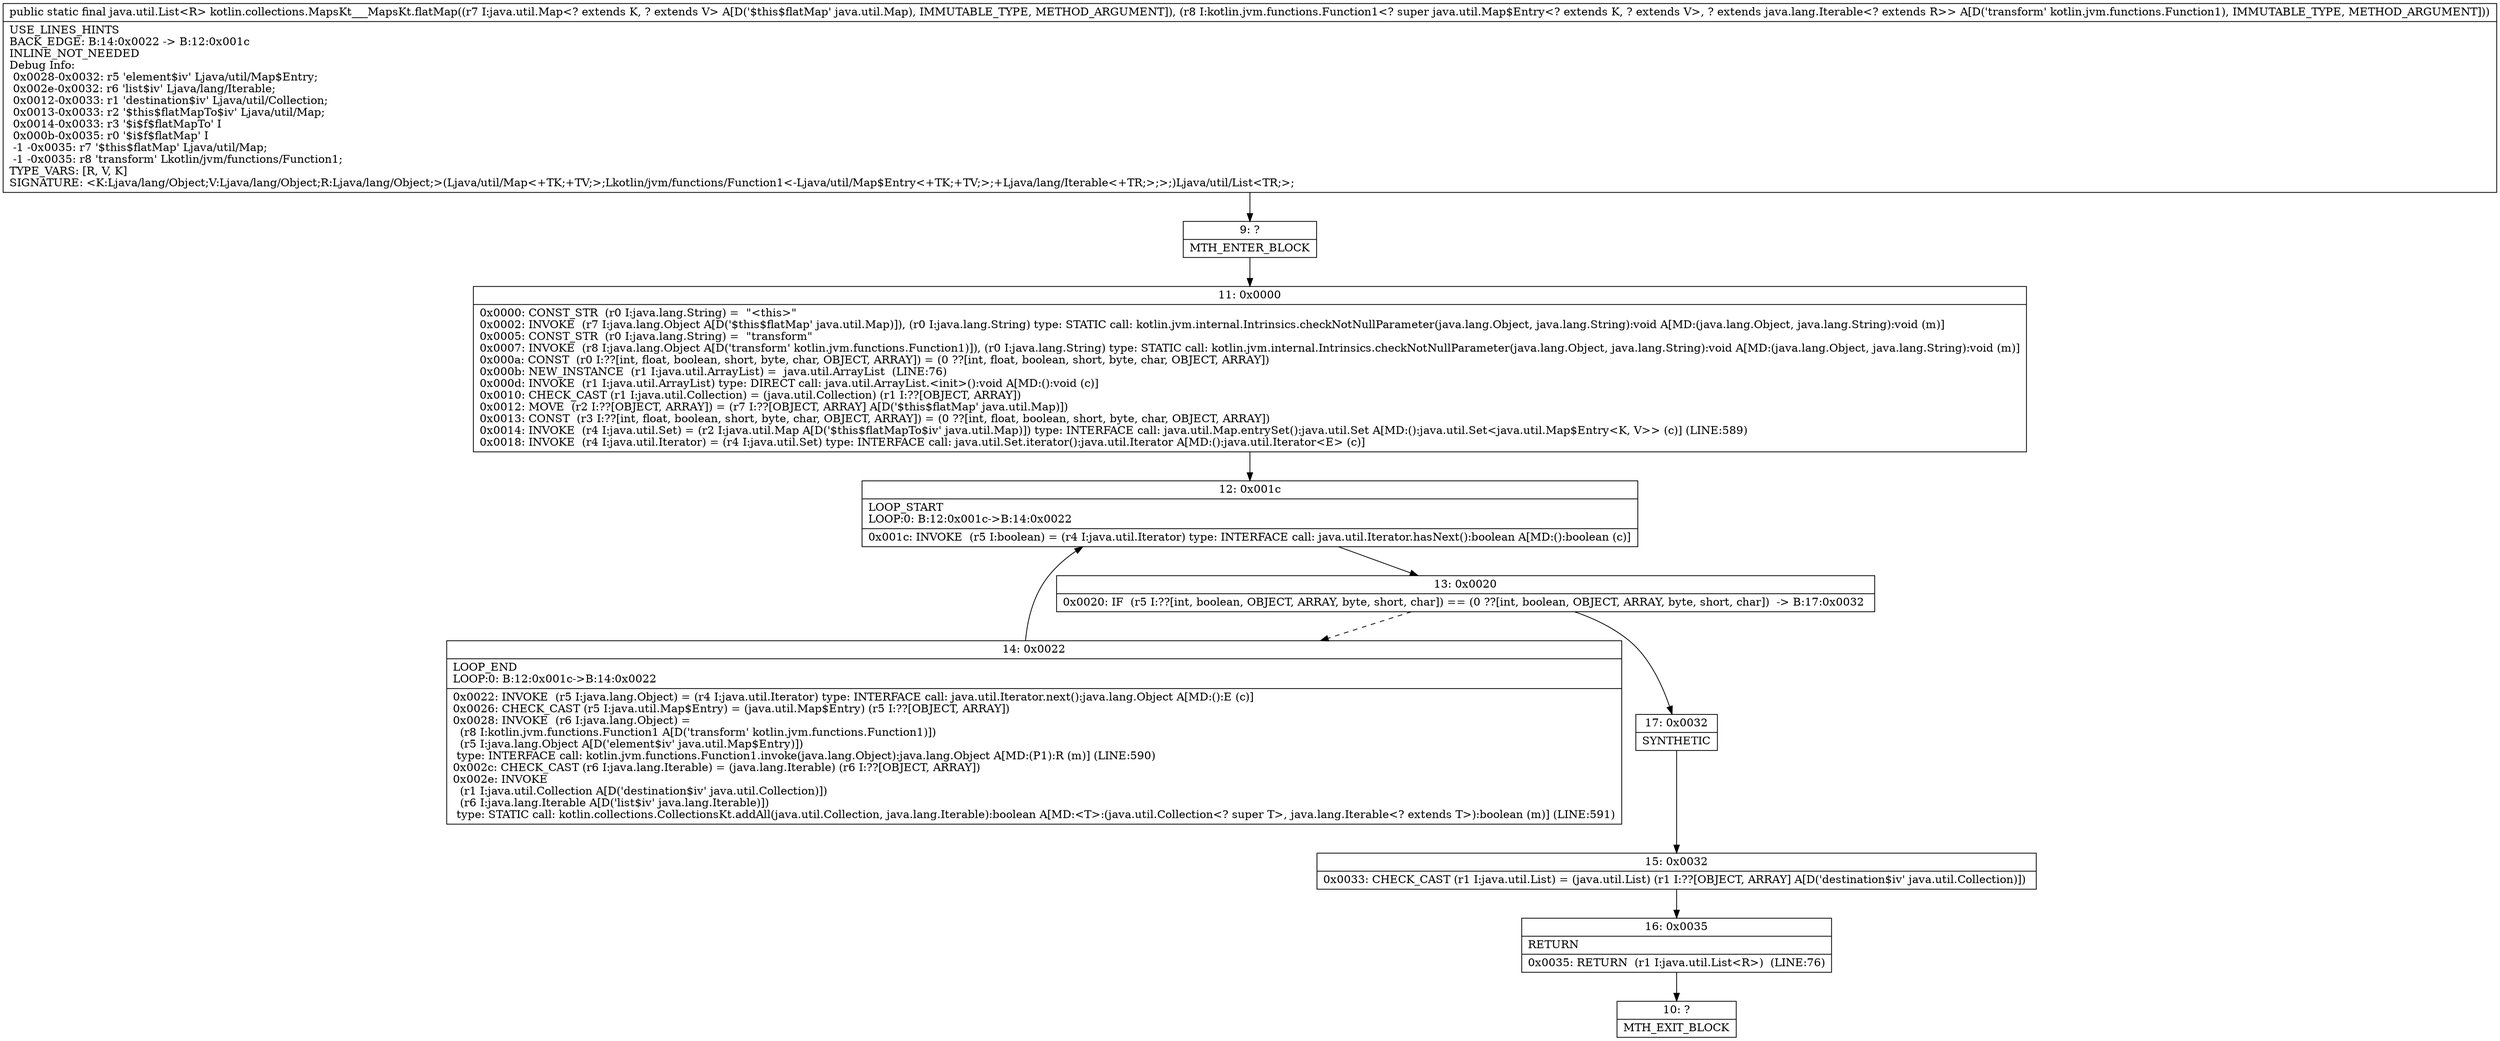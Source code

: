 digraph "CFG forkotlin.collections.MapsKt___MapsKt.flatMap(Ljava\/util\/Map;Lkotlin\/jvm\/functions\/Function1;)Ljava\/util\/List;" {
Node_9 [shape=record,label="{9\:\ ?|MTH_ENTER_BLOCK\l}"];
Node_11 [shape=record,label="{11\:\ 0x0000|0x0000: CONST_STR  (r0 I:java.lang.String) =  \"\<this\>\" \l0x0002: INVOKE  (r7 I:java.lang.Object A[D('$this$flatMap' java.util.Map)]), (r0 I:java.lang.String) type: STATIC call: kotlin.jvm.internal.Intrinsics.checkNotNullParameter(java.lang.Object, java.lang.String):void A[MD:(java.lang.Object, java.lang.String):void (m)]\l0x0005: CONST_STR  (r0 I:java.lang.String) =  \"transform\" \l0x0007: INVOKE  (r8 I:java.lang.Object A[D('transform' kotlin.jvm.functions.Function1)]), (r0 I:java.lang.String) type: STATIC call: kotlin.jvm.internal.Intrinsics.checkNotNullParameter(java.lang.Object, java.lang.String):void A[MD:(java.lang.Object, java.lang.String):void (m)]\l0x000a: CONST  (r0 I:??[int, float, boolean, short, byte, char, OBJECT, ARRAY]) = (0 ??[int, float, boolean, short, byte, char, OBJECT, ARRAY]) \l0x000b: NEW_INSTANCE  (r1 I:java.util.ArrayList) =  java.util.ArrayList  (LINE:76)\l0x000d: INVOKE  (r1 I:java.util.ArrayList) type: DIRECT call: java.util.ArrayList.\<init\>():void A[MD:():void (c)]\l0x0010: CHECK_CAST (r1 I:java.util.Collection) = (java.util.Collection) (r1 I:??[OBJECT, ARRAY]) \l0x0012: MOVE  (r2 I:??[OBJECT, ARRAY]) = (r7 I:??[OBJECT, ARRAY] A[D('$this$flatMap' java.util.Map)]) \l0x0013: CONST  (r3 I:??[int, float, boolean, short, byte, char, OBJECT, ARRAY]) = (0 ??[int, float, boolean, short, byte, char, OBJECT, ARRAY]) \l0x0014: INVOKE  (r4 I:java.util.Set) = (r2 I:java.util.Map A[D('$this$flatMapTo$iv' java.util.Map)]) type: INTERFACE call: java.util.Map.entrySet():java.util.Set A[MD:():java.util.Set\<java.util.Map$Entry\<K, V\>\> (c)] (LINE:589)\l0x0018: INVOKE  (r4 I:java.util.Iterator) = (r4 I:java.util.Set) type: INTERFACE call: java.util.Set.iterator():java.util.Iterator A[MD:():java.util.Iterator\<E\> (c)]\l}"];
Node_12 [shape=record,label="{12\:\ 0x001c|LOOP_START\lLOOP:0: B:12:0x001c\-\>B:14:0x0022\l|0x001c: INVOKE  (r5 I:boolean) = (r4 I:java.util.Iterator) type: INTERFACE call: java.util.Iterator.hasNext():boolean A[MD:():boolean (c)]\l}"];
Node_13 [shape=record,label="{13\:\ 0x0020|0x0020: IF  (r5 I:??[int, boolean, OBJECT, ARRAY, byte, short, char]) == (0 ??[int, boolean, OBJECT, ARRAY, byte, short, char])  \-\> B:17:0x0032 \l}"];
Node_14 [shape=record,label="{14\:\ 0x0022|LOOP_END\lLOOP:0: B:12:0x001c\-\>B:14:0x0022\l|0x0022: INVOKE  (r5 I:java.lang.Object) = (r4 I:java.util.Iterator) type: INTERFACE call: java.util.Iterator.next():java.lang.Object A[MD:():E (c)]\l0x0026: CHECK_CAST (r5 I:java.util.Map$Entry) = (java.util.Map$Entry) (r5 I:??[OBJECT, ARRAY]) \l0x0028: INVOKE  (r6 I:java.lang.Object) = \l  (r8 I:kotlin.jvm.functions.Function1 A[D('transform' kotlin.jvm.functions.Function1)])\l  (r5 I:java.lang.Object A[D('element$iv' java.util.Map$Entry)])\l type: INTERFACE call: kotlin.jvm.functions.Function1.invoke(java.lang.Object):java.lang.Object A[MD:(P1):R (m)] (LINE:590)\l0x002c: CHECK_CAST (r6 I:java.lang.Iterable) = (java.lang.Iterable) (r6 I:??[OBJECT, ARRAY]) \l0x002e: INVOKE  \l  (r1 I:java.util.Collection A[D('destination$iv' java.util.Collection)])\l  (r6 I:java.lang.Iterable A[D('list$iv' java.lang.Iterable)])\l type: STATIC call: kotlin.collections.CollectionsKt.addAll(java.util.Collection, java.lang.Iterable):boolean A[MD:\<T\>:(java.util.Collection\<? super T\>, java.lang.Iterable\<? extends T\>):boolean (m)] (LINE:591)\l}"];
Node_17 [shape=record,label="{17\:\ 0x0032|SYNTHETIC\l}"];
Node_15 [shape=record,label="{15\:\ 0x0032|0x0033: CHECK_CAST (r1 I:java.util.List) = (java.util.List) (r1 I:??[OBJECT, ARRAY] A[D('destination$iv' java.util.Collection)]) \l}"];
Node_16 [shape=record,label="{16\:\ 0x0035|RETURN\l|0x0035: RETURN  (r1 I:java.util.List\<R\>)  (LINE:76)\l}"];
Node_10 [shape=record,label="{10\:\ ?|MTH_EXIT_BLOCK\l}"];
MethodNode[shape=record,label="{public static final java.util.List\<R\> kotlin.collections.MapsKt___MapsKt.flatMap((r7 I:java.util.Map\<? extends K, ? extends V\> A[D('$this$flatMap' java.util.Map), IMMUTABLE_TYPE, METHOD_ARGUMENT]), (r8 I:kotlin.jvm.functions.Function1\<? super java.util.Map$Entry\<? extends K, ? extends V\>, ? extends java.lang.Iterable\<? extends R\>\> A[D('transform' kotlin.jvm.functions.Function1), IMMUTABLE_TYPE, METHOD_ARGUMENT]))  | USE_LINES_HINTS\lBACK_EDGE: B:14:0x0022 \-\> B:12:0x001c\lINLINE_NOT_NEEDED\lDebug Info:\l  0x0028\-0x0032: r5 'element$iv' Ljava\/util\/Map$Entry;\l  0x002e\-0x0032: r6 'list$iv' Ljava\/lang\/Iterable;\l  0x0012\-0x0033: r1 'destination$iv' Ljava\/util\/Collection;\l  0x0013\-0x0033: r2 '$this$flatMapTo$iv' Ljava\/util\/Map;\l  0x0014\-0x0033: r3 '$i$f$flatMapTo' I\l  0x000b\-0x0035: r0 '$i$f$flatMap' I\l  \-1 \-0x0035: r7 '$this$flatMap' Ljava\/util\/Map;\l  \-1 \-0x0035: r8 'transform' Lkotlin\/jvm\/functions\/Function1;\lTYPE_VARS: [R, V, K]\lSIGNATURE: \<K:Ljava\/lang\/Object;V:Ljava\/lang\/Object;R:Ljava\/lang\/Object;\>(Ljava\/util\/Map\<+TK;+TV;\>;Lkotlin\/jvm\/functions\/Function1\<\-Ljava\/util\/Map$Entry\<+TK;+TV;\>;+Ljava\/lang\/Iterable\<+TR;\>;\>;)Ljava\/util\/List\<TR;\>;\l}"];
MethodNode -> Node_9;Node_9 -> Node_11;
Node_11 -> Node_12;
Node_12 -> Node_13;
Node_13 -> Node_14[style=dashed];
Node_13 -> Node_17;
Node_14 -> Node_12;
Node_17 -> Node_15;
Node_15 -> Node_16;
Node_16 -> Node_10;
}

